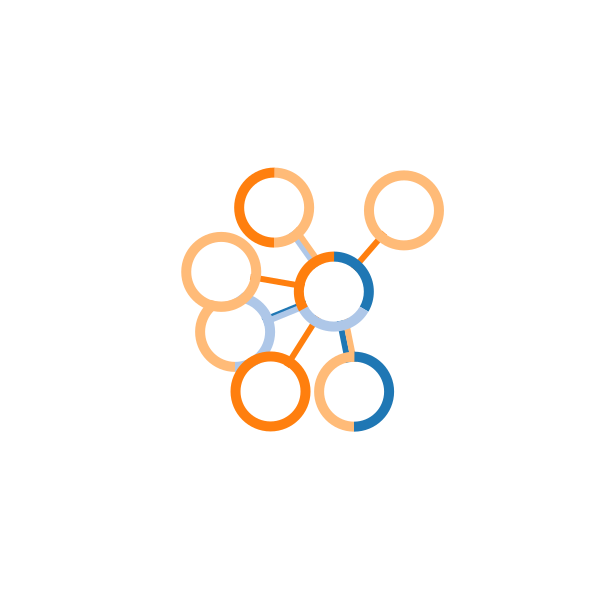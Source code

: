 {
  "$schema": "https://vega.github.io/schema/vega/v5.json",
  "description": "A node-link diagram with force-directed layout, depicting character co-occurrence in the novel Les Misérables.",
  "width": 300,
  "height": 300,
  "padding": 0,
  "autosize": "none",

  "signals": [
    {"name": "cx", "update": "width / 2" },
    {"name": "cy", "update": "height / 2" },
    {"name": "innerRadius", "value": 15},
    {"name": "bandWidth", "value": 5},
    {"name": "nodeCharge", "value": -80},
    {"name": "linkDistance", "value": 80}
  ],

  "scales": [
    {
      "name": "color",
      "type": "ordinal",
      "domain": {"data": "node-attributions", "field": "attribution"},
      "range": {"scheme": "category20"}
    }
  ],
  
  "marks": [
    {
      "name": "links",
      "type": "group",
      "from": {
        "facet": {
          "data": "link-attributions",
          "name": "link-facets",
          "groupby": "id"
        }
      },
      "data": [{
          "name": "linky-data",
          "source": "link-facets",
          "transform": [
            {"type": "formula", "expr": "datum.x+(datum._idx*3)", "as": "x"},
            {"type": "formula", "expr": "datum.x2+(datum._idx*3)", "as": "x2"}
          ]
      }],
      "marks": [
        {
          "type": "rule",
          "name": "lines",
          "from": {"data": "linky-data"},
          "encode": {
            "enter": {
              "x": {"field": "x"},
              "y": {"field": "y"},
              "x2": {"field": "x2"},
              "y2": {"field": "y2"},
              "stroke": {"scale": "color", "field": "attribution"},
              "strokeWidth": {"value": 3}
            }
          }
        }
      ]
    },
    {
      "name": "nodes",
      "type": "group",
      "from": {
          "facet": {
              "data": "node-attributions",
              "name": "node-facets",
              "groupby": "id"
          }
      },
      "data": [
        {"name": "attribution-arcs",
         "source": "node-facets",
         "transform": [
            {
              "type": "pie",
              "field": "weight",
              "startAngle": 0,
              "endAngle": 6.29,
              "sort": true
            }
          ]
        }
      ],
      "marks": [
        {
          "type": "symbol",
          "from": {"data": "attribution-arcs"},
          "encode": {
            "enter": {
              "x": {"field": "x"},
              "y": {"field": "y"},
              "fill": {"value": "white"},
              "size": {"signal": "2 * (innerRadius+bandWidth+1) * (innerRadius+bandWidth+1)"}
            }
          }
        },
        {
          "type": "arc",
          "from": {"data": "attribution-arcs"},
          "encode": {
            "enter": {
              "x": {"field": "x"},
              "y": {"field": "y"},
              "fill": {"scale": "color", "field": "attribution"},
              "startAngle": {"field": "startAngle"},
              "endAngle": {"field": "endAngle"},
              "innerRadius": {"signal": "innerRadius"},
              "outerRadius": {"signal": "innerRadius+bandWidth"}
            }
          }
        }
      ]
    }
  ],
 
  "data": [
      {
        "name": "node-data",
        "values": [
          {"id": 0, "attribution": ["A", "B","D"]},
          {"id": 1, "attribution": ["B", "C"]},
          {"id": 2, "attribution": ["C", "D"]},
          {"id": 3, "attribution": ["A", "C"]}, 
          {"id": 4, "attribution": ["C"]},
          {"id": 5, "attribution": ["C"]},
          {"id": 6, "attribution": ["D"]}
        ]
      },
      {
        "name": "link-data",
        "values": [
          {"id": 1, "source": 0, "target": 1, "attribution": ["A", "B"]},
          {"id": 2, "source": 0, "target": 2, "attribution": ["B", "C"]},
          {"id": 3, "source": 0, "target": 3, "attribution": ["A", "C"]},
          {"id": 4, "source": 0, "target": 4, "attribution": ["D"]},
          {"id": 5, "source": 0, "target": 5, "attribution": ["D"]},
          {"id": 6, "source": 0, "target": 6, "attribution": ["D"]}
        ]
      },
      {
        "name": "position",
        "source": "node-data",
        "transform": [
          {
            "type": "force",
            "iterations": 300,
            "signal": "position-tick",
            "forces": [
              {"force": "center", "x": {"signal": "cx"}, "y": {"signal": "cy"}},
              {"force": "collide", "radius": {"signal": "innerRadius+bandWidth"}},
              {"force": "nbody", "strength": {"signal": "nodeCharge"}},
              {"force": "link", "links": "link-data", "distance": {"signal": "linkDistance"}}
            ]
          }
        ]
      },
      {
        "name": "node-attributions",
        "source": "position",
        "transform": [
          {"type": "flatten", "fields": ["attribution"]},
          {"type": "formula", "as": "weight", "expr": "1"}
        ]
      },
      {
        "name": "link-attributions",
        "source": "link-data",
        "transform": [
          {"type": "flatten", "fields": ["attribution"], "index": "_idx"},
          {"type": "formula", "as": "weight", "expr": "1"},
          {"type": "project", 
            "fields": ["id", "weight", "attribution", "_idx", "source.x", "source.y", "target.x", "target.y"], 
            "as": ["id", "weight", "attribution", "_idx", "x", "y", "x2", "y2"]
          }
        ]
      }
    ] 
}
